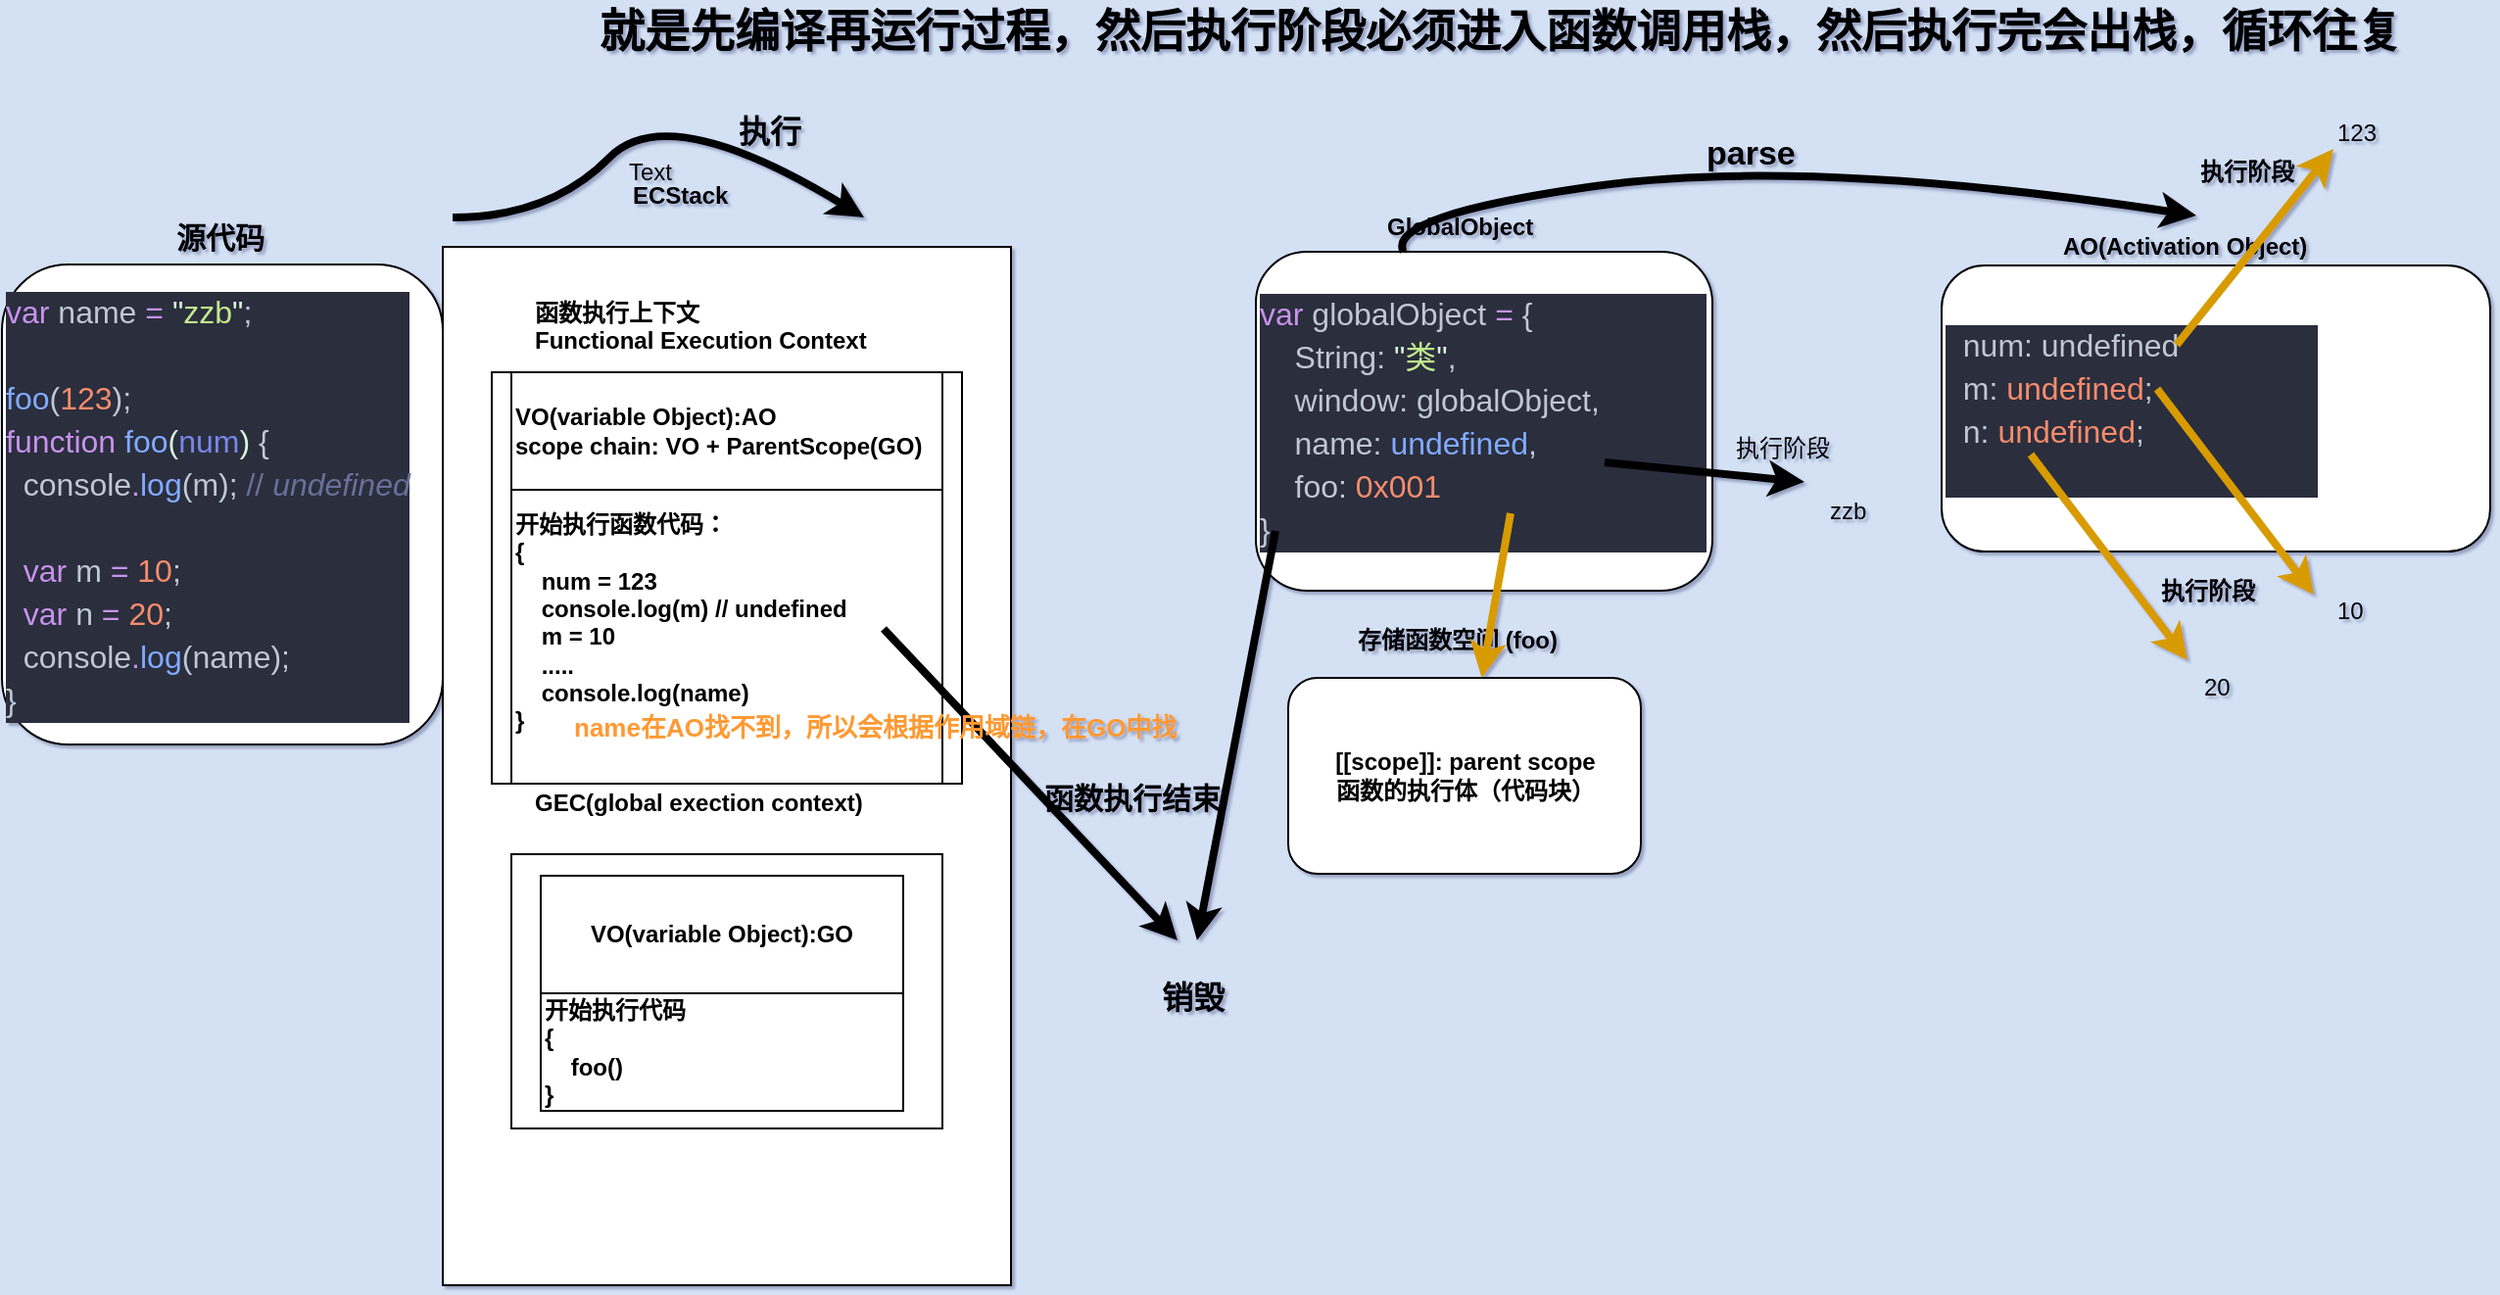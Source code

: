 <mxfile version="12.2.4" pages="1"><diagram id="HSWUWdR80bELxFphLS83" name="Page-1"><mxGraphModel dx="1826" dy="877" grid="1" gridSize="10" guides="1" tooltips="1" connect="1" arrows="1" fold="1" page="0" pageScale="1" pageWidth="2000" pageHeight="2000" background="#D4E1F5" math="0" shadow="1"><root><mxCell id="0"/><mxCell id="1" parent="0"/><mxCell id="3" value="" style="rounded=0;whiteSpace=wrap;html=1;" parent="1" vertex="1"><mxGeometry x="65" y="186" width="290" height="530" as="geometry"/></mxCell><mxCell id="4" value="&lt;b&gt;ECStack&lt;/b&gt;" style="text;html=1;resizable=0;points=[];autosize=1;align=left;verticalAlign=top;spacingTop=-4;" parent="1" vertex="1"><mxGeometry x="160" y="150" width="60" height="20" as="geometry"/></mxCell><mxCell id="6" value="" style="rounded=0;whiteSpace=wrap;html=1;" parent="1" vertex="1"><mxGeometry x="100" y="496" width="220" height="140" as="geometry"/></mxCell><mxCell id="7" value="&lt;b&gt;GEC(global exection context)&lt;/b&gt;" style="text;html=1;resizable=0;points=[];autosize=1;align=left;verticalAlign=top;spacingTop=-4;" parent="1" vertex="1"><mxGeometry x="110" y="460" width="180" height="20" as="geometry"/></mxCell><mxCell id="9" value="&lt;b&gt;VO(variable Object):GO&lt;/b&gt;" style="rounded=0;whiteSpace=wrap;html=1;" parent="1" vertex="1"><mxGeometry x="115" y="507" width="185" height="60" as="geometry"/></mxCell><mxCell id="10" value="&lt;b&gt;开始执行代码&lt;br&gt;{&lt;br&gt;&amp;nbsp; &amp;nbsp; foo()&lt;br&gt;}&lt;br&gt;&lt;/b&gt;" style="rounded=0;whiteSpace=wrap;html=1;align=left;" parent="1" vertex="1"><mxGeometry x="115" y="567" width="185" height="60" as="geometry"/></mxCell><mxCell id="26" value="&lt;div style=&quot;color: rgb(191 , 199 , 213) ; background-color: rgb(41 , 45 , 62) ; font-family: &amp;#34;cascadia code&amp;#34; , , &amp;#34;consolas&amp;#34; , &amp;#34;courier new&amp;#34; , monospace , &amp;#34;consolas&amp;#34; , &amp;#34;courier new&amp;#34; , monospace ; font-size: 16px ; line-height: 22px ; white-space: pre&quot;&gt;&lt;div&gt;&lt;span style=&quot;color: #c792ea&quot;&gt;var&lt;/span&gt; globalObject &lt;span style=&quot;color: #c792ea&quot;&gt;=&lt;/span&gt; {                    &lt;/div&gt;&lt;div&gt;&amp;nbsp; &amp;nbsp; String: &lt;span style=&quot;color: #d9f5dd&quot;&gt;&quot;&lt;/span&gt;&lt;span style=&quot;color: #c3e88d&quot;&gt;类&lt;/span&gt;&lt;span style=&quot;color: #d9f5dd&quot;&gt;&quot;&lt;/span&gt;,&lt;/div&gt;&lt;div&gt;&amp;nbsp; &amp;nbsp; window: globalObject,&lt;/div&gt;&lt;div&gt;&amp;nbsp; &amp;nbsp; name: &lt;span style=&quot;color: #82aaff&quot;&gt;undefined&lt;/span&gt;, &lt;/div&gt;&lt;div&gt;&amp;nbsp; &amp;nbsp; foo: &lt;span style=&quot;color: rgb(247 , 140 , 108)&quot;&gt;0x001&lt;/span&gt;&lt;/div&gt;&lt;div&gt;}&lt;/div&gt;&lt;/div&gt;" style="rounded=1;whiteSpace=wrap;html=1;align=left;" parent="1" vertex="1"><mxGeometry x="480" y="188.5" width="233" height="173" as="geometry"/></mxCell><mxCell id="27" value="&lt;b&gt;GlobalObject&lt;/b&gt;" style="text;html=1;resizable=0;points=[];autosize=1;align=left;verticalAlign=top;spacingTop=-4;" parent="1" vertex="1"><mxGeometry x="545" y="166" width="90" height="20" as="geometry"/></mxCell><mxCell id="31" value="&lt;b&gt;[[scope]]: parent scope&lt;br&gt;函数的执行体（代码块）&lt;br&gt;&lt;/b&gt;" style="rounded=1;whiteSpace=wrap;html=1;" parent="1" vertex="1"><mxGeometry x="496.5" y="406" width="180" height="100" as="geometry"/></mxCell><mxCell id="32" value="&lt;b&gt;存储函数空间 (foo)&lt;/b&gt;" style="text;html=1;resizable=0;points=[];autosize=1;align=left;verticalAlign=top;spacingTop=-4;" parent="1" vertex="1"><mxGeometry x="530" y="377" width="120" height="20" as="geometry"/></mxCell><mxCell id="33" value="" style="endArrow=classic;html=1;fillColor=#ffe6cc;strokeColor=#d79b00;strokeWidth=4;" parent="1" target="31" edge="1"><mxGeometry width="50" height="50" relative="1" as="geometry"><mxPoint x="610" y="322" as="sourcePoint"/><mxPoint x="570" y="387" as="targetPoint"/></mxGeometry></mxCell><mxCell id="34" value="" style="endArrow=classic;html=1;strokeWidth=4;" parent="1" edge="1"><mxGeometry width="50" height="50" relative="1" as="geometry"><mxPoint x="658" y="296" as="sourcePoint"/><mxPoint x="760" y="306" as="targetPoint"/></mxGeometry></mxCell><mxCell id="35" value="zzb" style="text;html=1;resizable=0;points=[];autosize=1;align=left;verticalAlign=top;spacingTop=-4;" parent="1" vertex="1"><mxGeometry x="771" y="311" width="30" height="20" as="geometry"/></mxCell><mxCell id="39" value="执行阶段" style="text;html=1;resizable=0;points=[];autosize=1;align=left;verticalAlign=top;spacingTop=-4;" parent="1" vertex="1"><mxGeometry x="723" y="279" width="60" height="20" as="geometry"/></mxCell><mxCell id="40" value="&lt;b&gt;函数执行上下文&lt;br&gt;Functional Execution Context&lt;/b&gt;" style="text;html=1;resizable=0;points=[];autosize=1;align=left;verticalAlign=top;spacingTop=-4;" parent="1" vertex="1"><mxGeometry x="110" y="210" width="190" height="30" as="geometry"/></mxCell><mxCell id="41" value="" style="rounded=0;whiteSpace=wrap;html=1;" parent="1" vertex="1"><mxGeometry x="90" y="250" width="240" height="210" as="geometry"/></mxCell><mxCell id="42" value="&lt;b&gt;VO(variable Object):AO&lt;br&gt;scope chain: VO + ParentScope(GO)&lt;br&gt;&lt;/b&gt;" style="rounded=0;whiteSpace=wrap;html=1;align=left;" parent="1" vertex="1"><mxGeometry x="100" y="250" width="220" height="60" as="geometry"/></mxCell><mxCell id="43" value="&lt;div style=&quot;background-color: rgb(41 , 45 , 62) ; font-size: 16px ; line-height: 22px ; white-space: pre&quot;&gt;&lt;div style=&quot;color: rgb(191 , 199 , 213)&quot;&gt;&amp;nbsp; num: undefined                &lt;/div&gt;&lt;div&gt;&lt;font color=&quot;#bfc7d5&quot;&gt;&amp;nbsp; &lt;/font&gt;&lt;font color=&quot;#bfc7d5&quot;&gt;m:&lt;/font&gt;&lt;font color=&quot;#bfc7d5&quot;&gt; &lt;/font&gt;&lt;font color=&quot;#f78c6c&quot;&gt;undefined&lt;/font&gt;&lt;font color=&quot;#bfc7d5&quot;&gt;;&lt;/font&gt;&lt;/div&gt;&lt;div style=&quot;color: rgb(191 , 199 , 213)&quot;&gt;&amp;nbsp; n: &lt;span style=&quot;color: rgb(247 , 140 , 108)&quot;&gt;undefined&lt;/span&gt;;&lt;/div&gt;&lt;div&gt;&lt;br&gt;&lt;/div&gt;&lt;/div&gt;" style="rounded=1;whiteSpace=wrap;html=1;align=left;" parent="1" vertex="1"><mxGeometry x="830" y="195.5" width="280" height="146" as="geometry"/></mxCell><mxCell id="44" value="&lt;b&gt;AO(Activation Object)&lt;/b&gt;" style="text;html=1;resizable=0;points=[];autosize=1;align=left;verticalAlign=top;spacingTop=-4;" parent="1" vertex="1"><mxGeometry x="890" y="175.5" width="140" height="20" as="geometry"/></mxCell><mxCell id="47" value="&lt;b&gt;开始执行函数代码：&lt;br&gt;{&lt;br&gt;&amp;nbsp; &amp;nbsp; num = 123&lt;br&gt;&lt;/b&gt;&lt;b&gt;&amp;nbsp; &amp;nbsp; console.log(m) // undefined&lt;br&gt;&lt;/b&gt;&lt;b&gt;&amp;nbsp; &amp;nbsp; m = 10&lt;br&gt;&amp;nbsp; &amp;nbsp; .....&lt;br&gt;&amp;nbsp; &amp;nbsp; console.log(name)&lt;br&gt;}&lt;br&gt;&lt;br&gt;&lt;/b&gt;" style="rounded=0;whiteSpace=wrap;html=1;align=left;" parent="1" vertex="1"><mxGeometry x="100" y="310" width="220" height="150" as="geometry"/></mxCell><mxCell id="48" value="" style="endArrow=classic;html=1;strokeWidth=4;fillColor=#ffe6cc;strokeColor=#d79b00;" parent="1" edge="1"><mxGeometry width="50" height="50" relative="1" as="geometry"><mxPoint x="950" y="236" as="sourcePoint"/><mxPoint x="1030" y="136" as="targetPoint"/></mxGeometry></mxCell><mxCell id="49" value="" style="endArrow=classic;html=1;strokeWidth=4;fillColor=#ffe6cc;strokeColor=#d79b00;" parent="1" edge="1"><mxGeometry width="50" height="50" relative="1" as="geometry"><mxPoint x="940" y="258.5" as="sourcePoint"/><mxPoint x="1020" y="363.5" as="targetPoint"/></mxGeometry></mxCell><mxCell id="50" value="&lt;b&gt;执行阶段&lt;/b&gt;" style="text;html=1;resizable=0;points=[];autosize=1;align=left;verticalAlign=top;spacingTop=-4;" parent="1" vertex="1"><mxGeometry x="960" y="138" width="60" height="20" as="geometry"/></mxCell><mxCell id="51" value="&lt;b&gt;执行阶段&lt;/b&gt;" style="text;html=1;resizable=0;points=[];autosize=1;align=left;verticalAlign=top;spacingTop=-4;" parent="1" vertex="1"><mxGeometry x="940" y="351.5" width="60" height="20" as="geometry"/></mxCell><mxCell id="52" value="123" style="text;html=1;resizable=0;points=[];autosize=1;align=left;verticalAlign=top;spacingTop=-4;" parent="1" vertex="1"><mxGeometry x="1030" y="118" width="40" height="20" as="geometry"/></mxCell><mxCell id="53" value="10" style="text;html=1;resizable=0;points=[];autosize=1;align=left;verticalAlign=top;spacingTop=-4;" parent="1" vertex="1"><mxGeometry x="1030" y="361.5" width="30" height="20" as="geometry"/></mxCell><mxCell id="54" value="&lt;span style=&quot;font-size: 23px&quot;&gt;&lt;b&gt;就是先编译再运行过程，然后执行阶段必须进入函数调用栈，然后执行完会出栈，循环往复&lt;br&gt;&lt;/b&gt;&lt;/span&gt;" style="text;html=1;resizable=0;points=[];autosize=1;align=left;verticalAlign=top;spacingTop=-4;" parent="1" vertex="1"><mxGeometry x="143" y="60" width="940" height="20" as="geometry"/></mxCell><mxCell id="55" value="" style="curved=1;endArrow=classic;html=1;strokeWidth=4;" parent="1" source="26" edge="1"><mxGeometry width="50" height="50" relative="1" as="geometry"><mxPoint x="496.5" y="170" as="sourcePoint"/><mxPoint x="960" y="170" as="targetPoint"/><Array as="points"><mxPoint x="546.5" y="170"/><mxPoint x="760" y="140"/></Array></mxGeometry></mxCell><mxCell id="56" value="&lt;b&gt;&lt;font style=&quot;font-size: 17px&quot;&gt;parse&lt;/font&gt;&lt;/b&gt;" style="text;html=1;resizable=0;points=[];autosize=1;align=left;verticalAlign=top;spacingTop=-4;" parent="1" vertex="1"><mxGeometry x="708" y="126" width="60" height="20" as="geometry"/></mxCell><mxCell id="57" value="Text" style="text;html=1;resizable=0;points=[];autosize=1;align=left;verticalAlign=top;spacingTop=-4;" parent="1" vertex="1"><mxGeometry x="158" y="138" width="40" height="20" as="geometry"/></mxCell><mxCell id="58" value="" style="curved=1;endArrow=classic;html=1;strokeWidth=4;" parent="1" edge="1"><mxGeometry width="50" height="50" relative="1" as="geometry"><mxPoint x="70" y="171" as="sourcePoint"/><mxPoint x="280" y="171" as="targetPoint"/><Array as="points"><mxPoint x="120" y="171"/><mxPoint x="180" y="110"/></Array></mxGeometry></mxCell><mxCell id="59" value="&lt;b&gt;&lt;font style=&quot;font-size: 16px&quot;&gt;执行&lt;/font&gt;&lt;/b&gt;" style="text;html=1;resizable=0;points=[];autosize=1;align=left;verticalAlign=top;spacingTop=-4;" parent="1" vertex="1"><mxGeometry x="214" y="115" width="50" height="20" as="geometry"/></mxCell><mxCell id="60" value="" style="endArrow=classic;html=1;strokeWidth=4;" parent="1" edge="1"><mxGeometry width="50" height="50" relative="1" as="geometry"><mxPoint x="290" y="381" as="sourcePoint"/><mxPoint x="440" y="540" as="targetPoint"/></mxGeometry></mxCell><mxCell id="61" value="" style="endArrow=classic;html=1;strokeWidth=4;" parent="1" edge="1"><mxGeometry width="50" height="50" relative="1" as="geometry"><mxPoint x="490" y="331" as="sourcePoint"/><mxPoint x="450" y="540" as="targetPoint"/></mxGeometry></mxCell><mxCell id="62" value="&lt;b&gt;&lt;font style=&quot;font-size: 16px&quot;&gt;销毁&lt;/font&gt;&lt;/b&gt;" style="text;html=1;resizable=0;points=[];autosize=1;align=left;verticalAlign=top;spacingTop=-4;" parent="1" vertex="1"><mxGeometry x="430" y="557" width="50" height="20" as="geometry"/></mxCell><mxCell id="63" value="&lt;b&gt;&lt;font style=&quot;font-size: 15px&quot;&gt;函数执行结束&lt;/font&gt;&lt;/b&gt;" style="text;html=1;resizable=0;points=[];autosize=1;align=left;verticalAlign=top;spacingTop=-4;" parent="1" vertex="1"><mxGeometry x="370" y="456" width="110" height="20" as="geometry"/></mxCell><mxCell id="65" value="&lt;div style=&quot;color: rgb(191 , 199 , 213) ; background-color: rgb(41 , 45 , 62) ; font-family: &amp;#34;cascadia code&amp;#34; , , &amp;#34;consolas&amp;#34; , &amp;#34;courier new&amp;#34; , monospace , &amp;#34;consolas&amp;#34; , &amp;#34;courier new&amp;#34; , monospace ; font-size: 16px ; line-height: 22px ; white-space: pre&quot;&gt;&lt;div&gt;&lt;span style=&quot;color: #c792ea&quot;&gt;var&lt;/span&gt; name &lt;span style=&quot;color: #c792ea&quot;&gt;=&lt;/span&gt; &lt;span style=&quot;color: #d9f5dd&quot;&gt;&quot;&lt;/span&gt;&lt;span style=&quot;color: #c3e88d&quot;&gt;zzb&lt;/span&gt;&lt;span style=&quot;color: #d9f5dd&quot;&gt;&quot;&lt;/span&gt;;&lt;/div&gt;&lt;br&gt;&lt;div&gt;&lt;span style=&quot;color: #82aaff&quot;&gt;foo&lt;/span&gt;(&lt;span style=&quot;color: #f78c6c&quot;&gt;123&lt;/span&gt;);&lt;/div&gt;&lt;div&gt;&lt;span style=&quot;color: #c792ea&quot;&gt;function&lt;/span&gt; &lt;span style=&quot;color: #82aaff&quot;&gt;foo&lt;/span&gt;&lt;span style=&quot;color: #d9f5dd&quot;&gt;(&lt;/span&gt;&lt;span style=&quot;color: #7986e7&quot;&gt;num&lt;/span&gt;&lt;span style=&quot;color: #d9f5dd&quot;&gt;)&lt;/span&gt; {&lt;/div&gt;&lt;div&gt;&amp;nbsp; console&lt;span style=&quot;color: #c792ea&quot;&gt;.&lt;/span&gt;&lt;span style=&quot;color: #82aaff&quot;&gt;log&lt;/span&gt;(m); &lt;span style=&quot;color: #697098&quot;&gt;//&lt;/span&gt;&lt;span style=&quot;color: #697098 ; font-style: italic&quot;&gt; undefined&lt;/span&gt;&lt;/div&gt;&lt;br&gt;&lt;div&gt;&amp;nbsp; &lt;span style=&quot;color: #c792ea&quot;&gt;var&lt;/span&gt; m &lt;span style=&quot;color: #c792ea&quot;&gt;=&lt;/span&gt; &lt;span style=&quot;color: #f78c6c&quot;&gt;10&lt;/span&gt;;&lt;/div&gt;&lt;div&gt;&amp;nbsp; &lt;span style=&quot;color: #c792ea&quot;&gt;var&lt;/span&gt; n &lt;span style=&quot;color: #c792ea&quot;&gt;=&lt;/span&gt; &lt;span style=&quot;color: #f78c6c&quot;&gt;20&lt;/span&gt;;&lt;/div&gt;&lt;div&gt;&amp;nbsp; console&lt;span style=&quot;color: #c792ea&quot;&gt;.&lt;/span&gt;&lt;span style=&quot;color: #82aaff&quot;&gt;log&lt;/span&gt;(name);&lt;/div&gt;&lt;div&gt;}&lt;/div&gt;&lt;/div&gt;" style="rounded=1;whiteSpace=wrap;html=1;align=left;" parent="1" vertex="1"><mxGeometry x="-160" y="195" width="225" height="245" as="geometry"/></mxCell><mxCell id="67" value="&lt;b&gt;&lt;font style=&quot;font-size: 15px&quot;&gt;源代码&lt;/font&gt;&lt;/b&gt;" style="text;html=1;resizable=0;points=[];autosize=1;align=left;verticalAlign=top;spacingTop=-4;" parent="1" vertex="1"><mxGeometry x="-73.5" y="170" width="60" height="20" as="geometry"/></mxCell><mxCell id="69" value="" style="endArrow=classic;html=1;strokeWidth=4;fillColor=#ffe6cc;strokeColor=#d79b00;" parent="1" edge="1"><mxGeometry width="50" height="50" relative="1" as="geometry"><mxPoint x="875.5" y="292" as="sourcePoint"/><mxPoint x="955.5" y="397" as="targetPoint"/></mxGeometry></mxCell><mxCell id="71" value="20" style="text;html=1;resizable=0;points=[];autosize=1;align=left;verticalAlign=top;spacingTop=-4;" parent="1" vertex="1"><mxGeometry x="962" y="401" width="30" height="20" as="geometry"/></mxCell><mxCell id="72" value="&lt;b&gt;&lt;font style=&quot;font-size: 13px&quot; color=&quot;#ff9933&quot;&gt;name在AO找不到，所以会根据作用域链，在GO中找&lt;/font&gt;&lt;/b&gt;" style="text;html=1;resizable=0;points=[];autosize=1;align=left;verticalAlign=top;spacingTop=-4;" parent="1" vertex="1"><mxGeometry x="130" y="421" width="320" height="20" as="geometry"/></mxCell></root></mxGraphModel></diagram></mxfile>